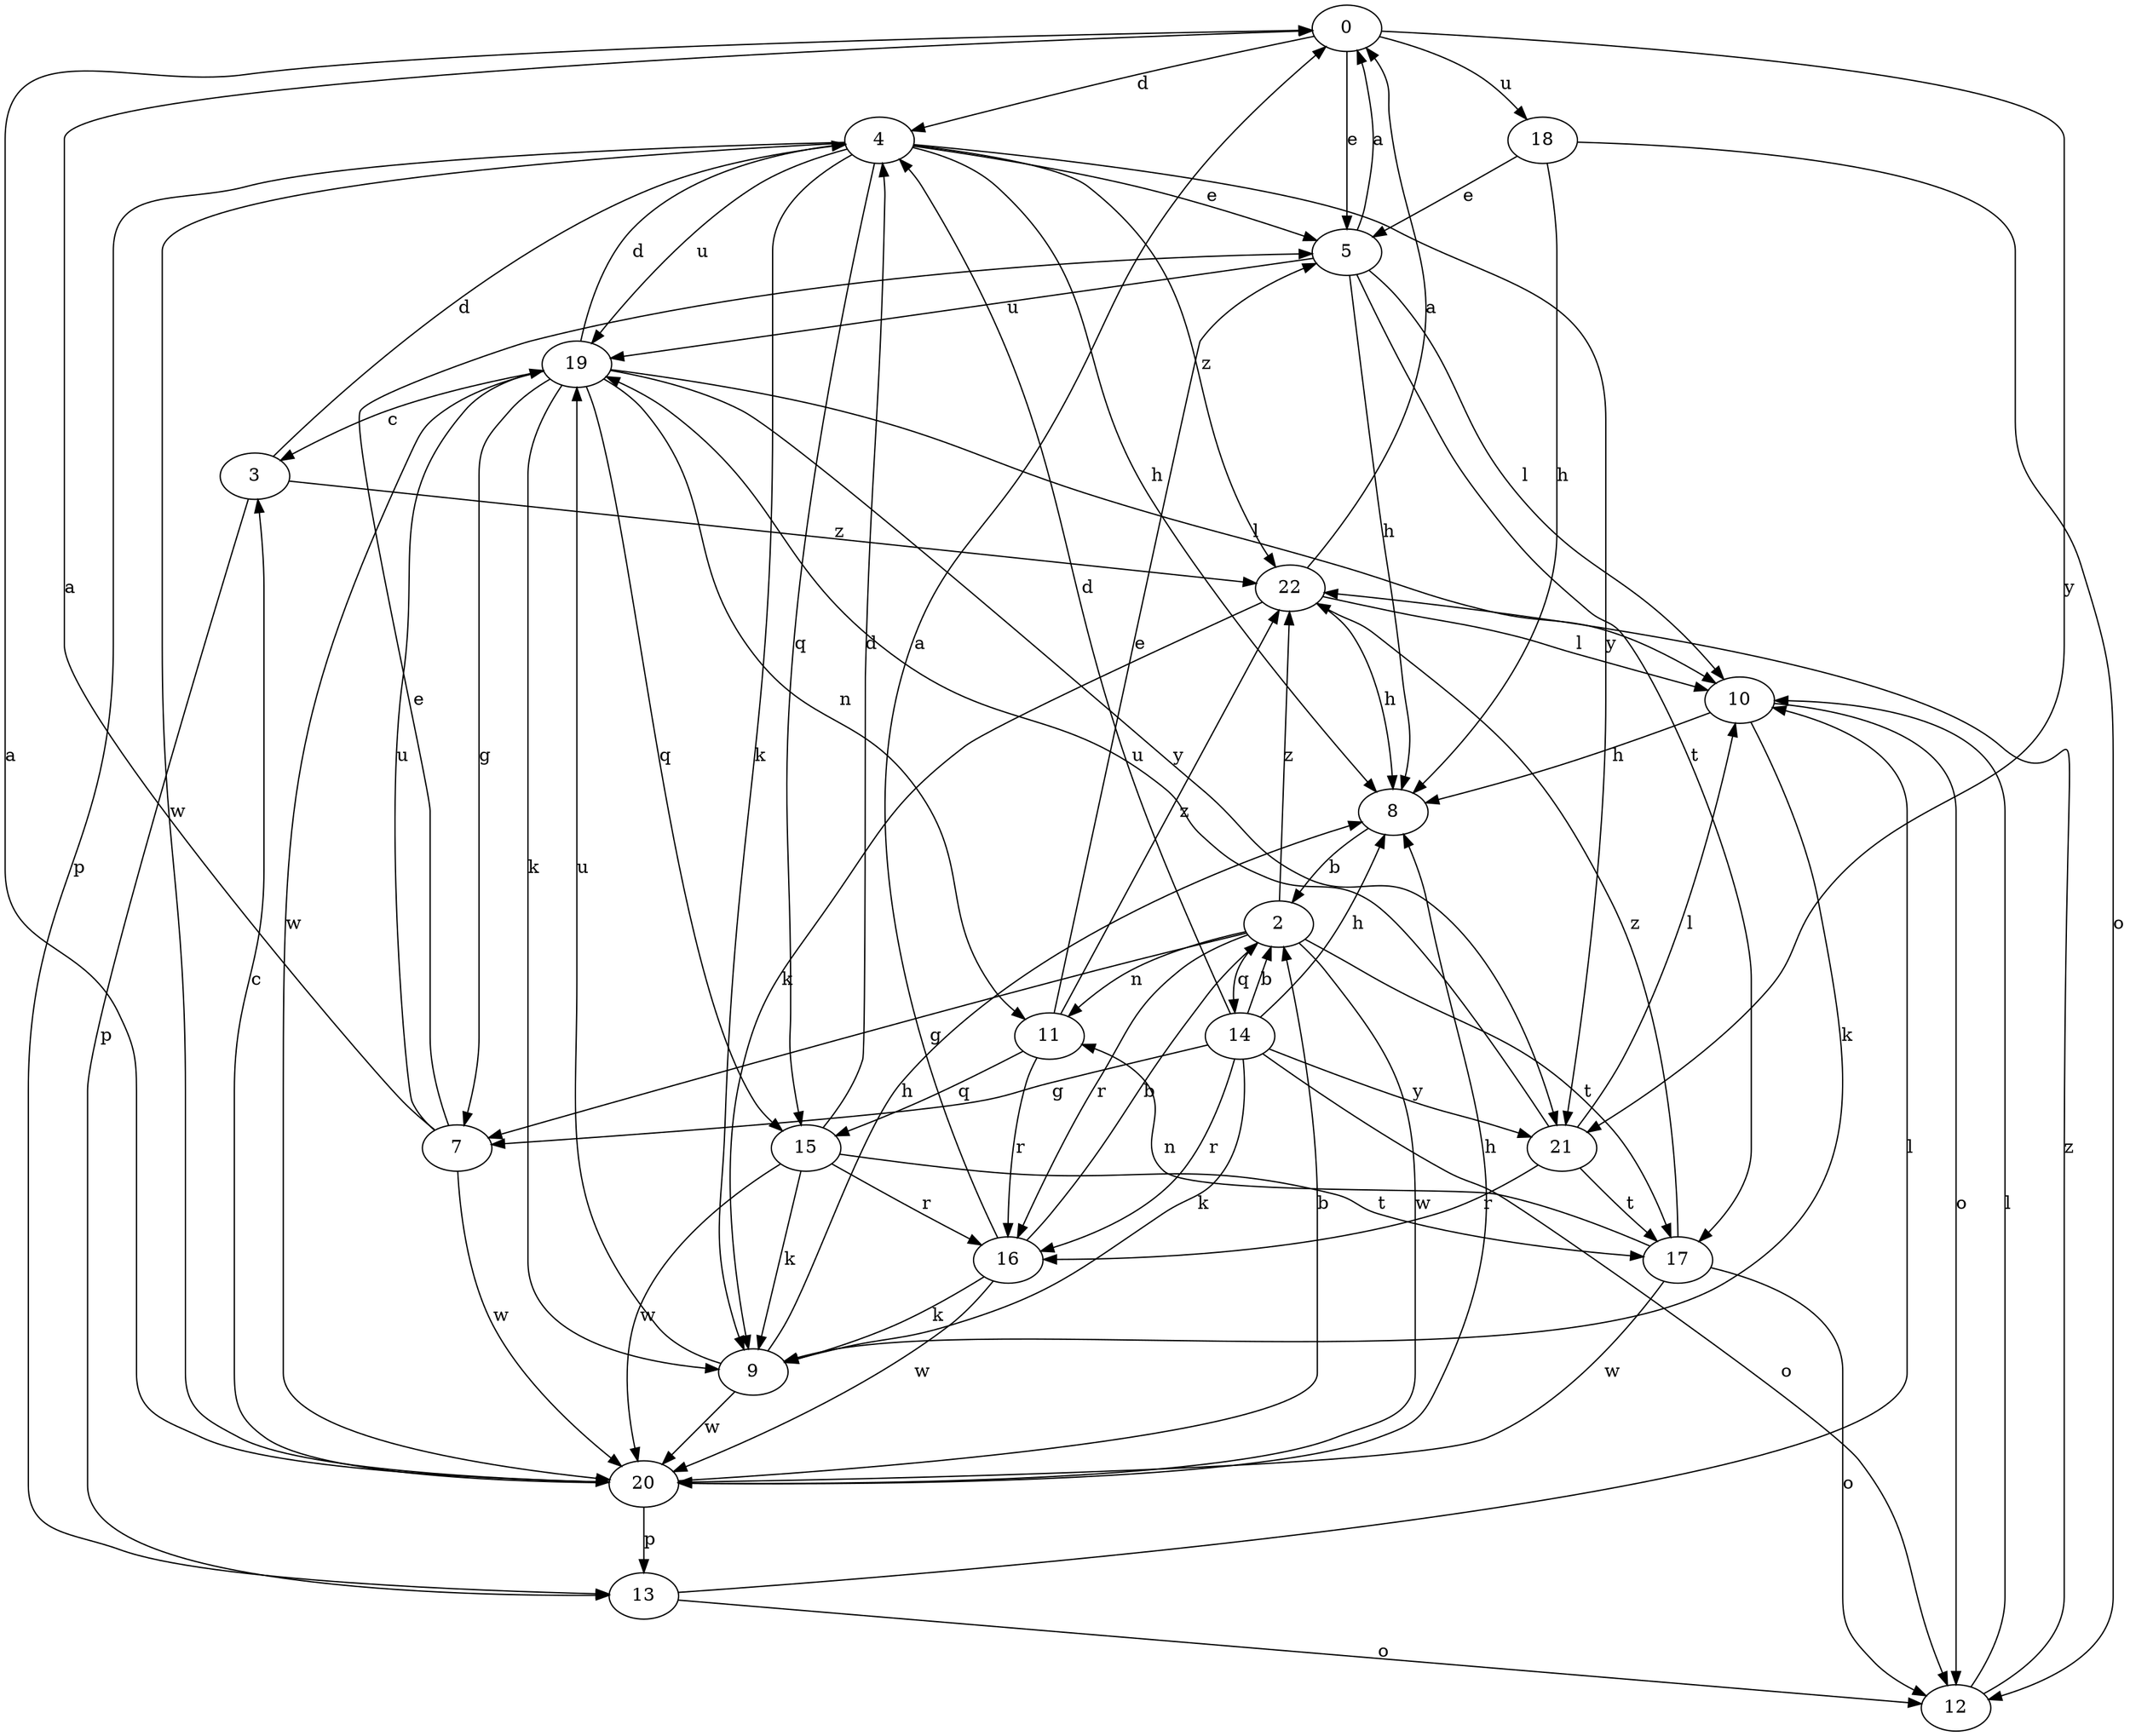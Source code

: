 strict digraph  {
0;
2;
3;
4;
5;
7;
8;
9;
10;
11;
12;
13;
14;
15;
16;
17;
18;
19;
20;
21;
22;
0 -> 4  [label=d];
0 -> 5  [label=e];
0 -> 18  [label=u];
0 -> 21  [label=y];
2 -> 7  [label=g];
2 -> 11  [label=n];
2 -> 14  [label=q];
2 -> 16  [label=r];
2 -> 17  [label=t];
2 -> 20  [label=w];
2 -> 22  [label=z];
3 -> 4  [label=d];
3 -> 13  [label=p];
3 -> 22  [label=z];
4 -> 5  [label=e];
4 -> 8  [label=h];
4 -> 9  [label=k];
4 -> 13  [label=p];
4 -> 15  [label=q];
4 -> 19  [label=u];
4 -> 20  [label=w];
4 -> 21  [label=y];
4 -> 22  [label=z];
5 -> 0  [label=a];
5 -> 8  [label=h];
5 -> 10  [label=l];
5 -> 17  [label=t];
5 -> 19  [label=u];
7 -> 0  [label=a];
7 -> 5  [label=e];
7 -> 19  [label=u];
7 -> 20  [label=w];
8 -> 2  [label=b];
9 -> 8  [label=h];
9 -> 19  [label=u];
9 -> 20  [label=w];
10 -> 8  [label=h];
10 -> 9  [label=k];
10 -> 12  [label=o];
11 -> 5  [label=e];
11 -> 15  [label=q];
11 -> 16  [label=r];
11 -> 22  [label=z];
12 -> 10  [label=l];
12 -> 22  [label=z];
13 -> 10  [label=l];
13 -> 12  [label=o];
14 -> 2  [label=b];
14 -> 4  [label=d];
14 -> 7  [label=g];
14 -> 8  [label=h];
14 -> 9  [label=k];
14 -> 12  [label=o];
14 -> 16  [label=r];
14 -> 21  [label=y];
15 -> 4  [label=d];
15 -> 9  [label=k];
15 -> 16  [label=r];
15 -> 17  [label=t];
15 -> 20  [label=w];
16 -> 0  [label=a];
16 -> 2  [label=b];
16 -> 9  [label=k];
16 -> 20  [label=w];
17 -> 11  [label=n];
17 -> 12  [label=o];
17 -> 20  [label=w];
17 -> 22  [label=z];
18 -> 5  [label=e];
18 -> 8  [label=h];
18 -> 12  [label=o];
19 -> 3  [label=c];
19 -> 4  [label=d];
19 -> 7  [label=g];
19 -> 9  [label=k];
19 -> 10  [label=l];
19 -> 11  [label=n];
19 -> 15  [label=q];
19 -> 20  [label=w];
19 -> 21  [label=y];
20 -> 0  [label=a];
20 -> 2  [label=b];
20 -> 3  [label=c];
20 -> 8  [label=h];
20 -> 13  [label=p];
21 -> 10  [label=l];
21 -> 16  [label=r];
21 -> 17  [label=t];
21 -> 19  [label=u];
22 -> 0  [label=a];
22 -> 8  [label=h];
22 -> 9  [label=k];
22 -> 10  [label=l];
}
